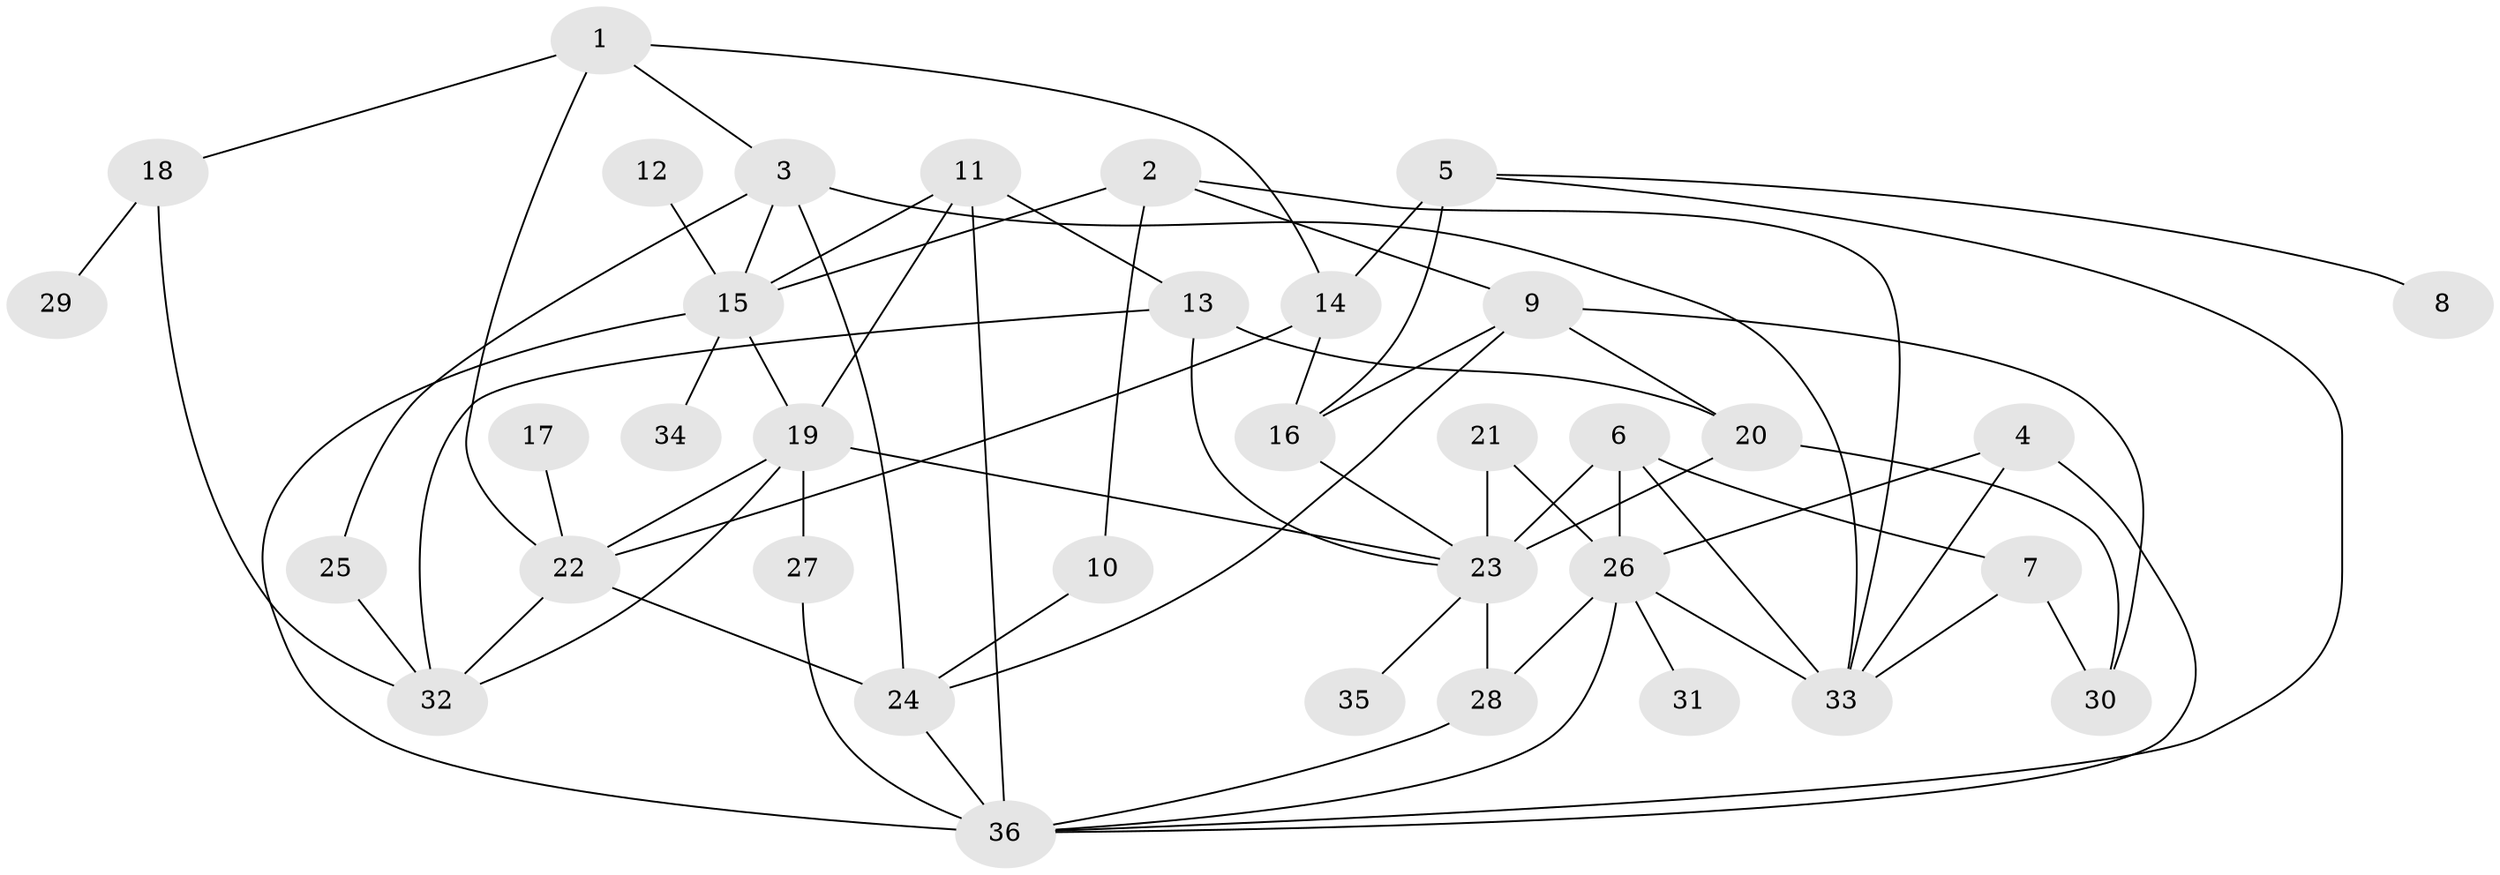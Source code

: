 // original degree distribution, {5: 0.09722222222222222, 4: 0.16666666666666666, 7: 0.027777777777777776, 2: 0.2777777777777778, 3: 0.2361111111111111, 6: 0.027777777777777776, 1: 0.16666666666666666}
// Generated by graph-tools (version 1.1) at 2025/49/03/09/25 03:49:24]
// undirected, 36 vertices, 67 edges
graph export_dot {
graph [start="1"]
  node [color=gray90,style=filled];
  1;
  2;
  3;
  4;
  5;
  6;
  7;
  8;
  9;
  10;
  11;
  12;
  13;
  14;
  15;
  16;
  17;
  18;
  19;
  20;
  21;
  22;
  23;
  24;
  25;
  26;
  27;
  28;
  29;
  30;
  31;
  32;
  33;
  34;
  35;
  36;
  1 -- 3 [weight=1.0];
  1 -- 14 [weight=1.0];
  1 -- 18 [weight=1.0];
  1 -- 22 [weight=1.0];
  2 -- 9 [weight=1.0];
  2 -- 10 [weight=1.0];
  2 -- 15 [weight=1.0];
  2 -- 33 [weight=1.0];
  3 -- 15 [weight=1.0];
  3 -- 24 [weight=1.0];
  3 -- 25 [weight=1.0];
  3 -- 33 [weight=1.0];
  4 -- 26 [weight=1.0];
  4 -- 33 [weight=1.0];
  4 -- 36 [weight=1.0];
  5 -- 8 [weight=1.0];
  5 -- 14 [weight=1.0];
  5 -- 16 [weight=1.0];
  5 -- 36 [weight=1.0];
  6 -- 7 [weight=1.0];
  6 -- 23 [weight=1.0];
  6 -- 26 [weight=1.0];
  6 -- 33 [weight=1.0];
  7 -- 30 [weight=1.0];
  7 -- 33 [weight=1.0];
  9 -- 16 [weight=1.0];
  9 -- 20 [weight=1.0];
  9 -- 24 [weight=1.0];
  9 -- 30 [weight=1.0];
  10 -- 24 [weight=1.0];
  11 -- 13 [weight=1.0];
  11 -- 15 [weight=1.0];
  11 -- 19 [weight=1.0];
  11 -- 36 [weight=1.0];
  12 -- 15 [weight=1.0];
  13 -- 20 [weight=1.0];
  13 -- 23 [weight=1.0];
  13 -- 32 [weight=1.0];
  14 -- 16 [weight=1.0];
  14 -- 22 [weight=1.0];
  15 -- 19 [weight=1.0];
  15 -- 34 [weight=1.0];
  15 -- 36 [weight=1.0];
  16 -- 23 [weight=1.0];
  17 -- 22 [weight=1.0];
  18 -- 29 [weight=1.0];
  18 -- 32 [weight=1.0];
  19 -- 22 [weight=1.0];
  19 -- 23 [weight=1.0];
  19 -- 27 [weight=1.0];
  19 -- 32 [weight=1.0];
  20 -- 23 [weight=2.0];
  20 -- 30 [weight=1.0];
  21 -- 23 [weight=1.0];
  21 -- 26 [weight=1.0];
  22 -- 24 [weight=1.0];
  22 -- 32 [weight=1.0];
  23 -- 28 [weight=1.0];
  23 -- 35 [weight=1.0];
  24 -- 36 [weight=2.0];
  25 -- 32 [weight=1.0];
  26 -- 28 [weight=1.0];
  26 -- 31 [weight=1.0];
  26 -- 33 [weight=1.0];
  26 -- 36 [weight=1.0];
  27 -- 36 [weight=1.0];
  28 -- 36 [weight=1.0];
}

